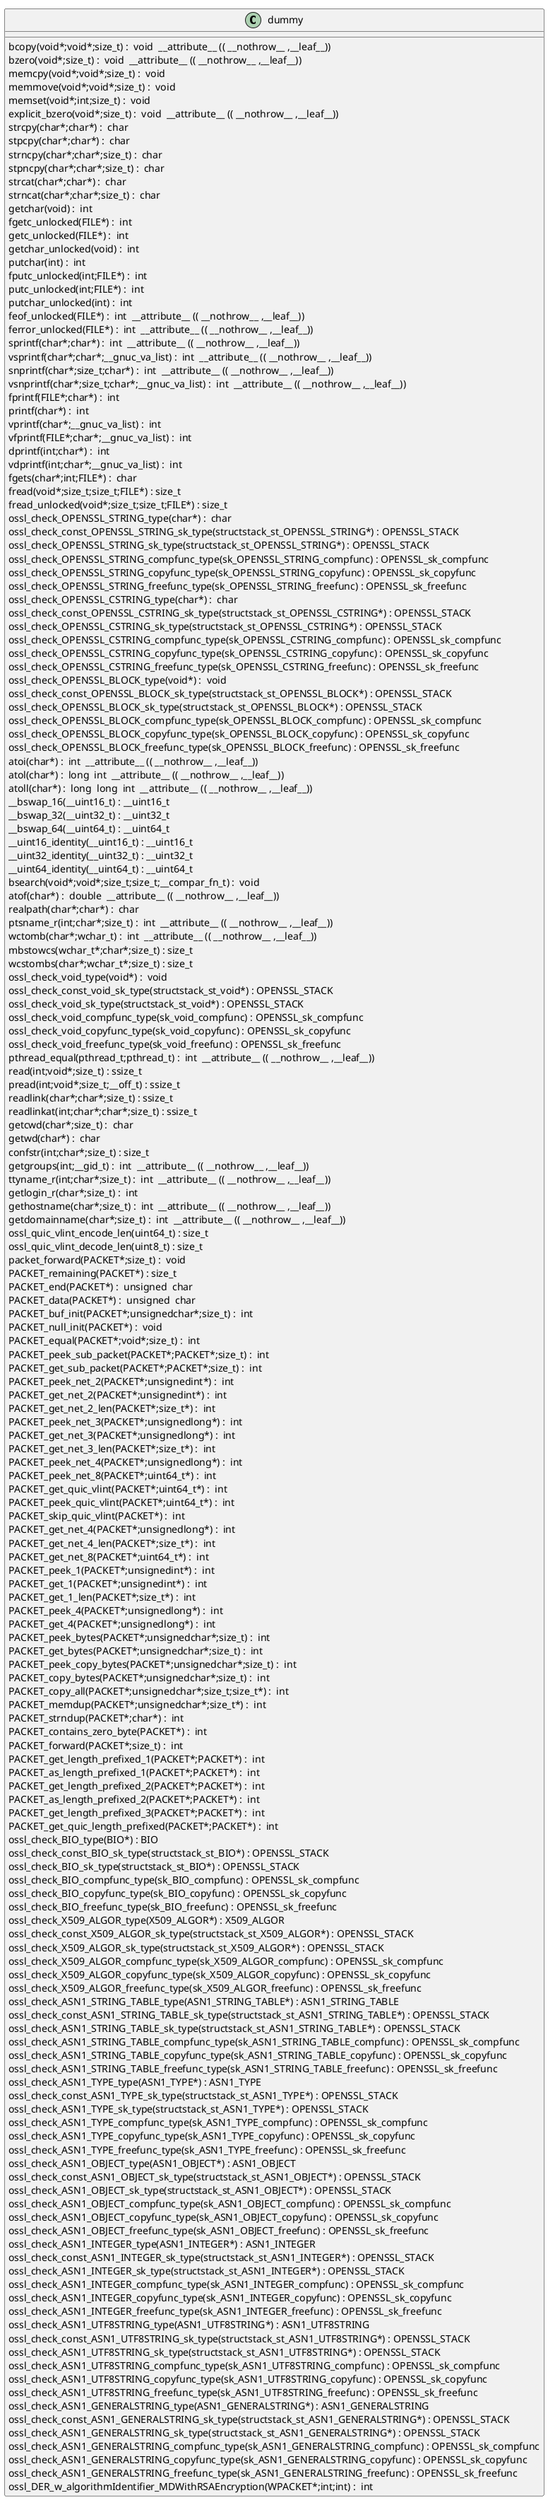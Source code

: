@startuml
!pragma layout smetana
class dummy {
bcopy(void*;void*;size_t) :  void  __attribute__ (( __nothrow__ ,__leaf__)) [[[./../../../.././qc/providers/common/der/der_rsa_sig.c.html#306]]]
bzero(void*;size_t) :  void  __attribute__ (( __nothrow__ ,__leaf__)) [[[./../../../.././qc/providers/common/der/der_rsa_sig.c.html#313]]]
memcpy(void*;void*;size_t) :  void  [[[./../../../.././qc/providers/common/der/der_rsa_sig.c.html#354]]]
memmove(void*;void*;size_t) :  void  [[[./../../../.././qc/providers/common/der/der_rsa_sig.c.html#362]]]
memset(void*;int;size_t) :  void  [[[./../../../.././qc/providers/common/der/der_rsa_sig.c.html#369]]]
explicit_bzero(void*;size_t) :  void  __attribute__ (( __nothrow__ ,__leaf__)) [[[./../../../.././qc/providers/common/der/der_rsa_sig.c.html#382]]]
strcpy(char*;char*) :  char  [[[./../../../.././qc/providers/common/der/der_rsa_sig.c.html#389]]]
stpcpy(char*;char*) :  char  [[[./../../../.././qc/providers/common/der/der_rsa_sig.c.html#396]]]
strncpy(char*;char*;size_t) :  char  [[[./../../../.././qc/providers/common/der/der_rsa_sig.c.html#404]]]
stpncpy(char*;char*;size_t) :  char  [[[./../../../.././qc/providers/common/der/der_rsa_sig.c.html#414]]]
strcat(char*;char*) :  char  [[[./../../../.././qc/providers/common/der/der_rsa_sig.c.html#421]]]
strncat(char*;char*;size_t) :  char  [[[./../../../.././qc/providers/common/der/der_rsa_sig.c.html#428]]]
getchar(void) :  int  [[[./../../../.././qc/providers/common/der/der_rsa_sig.c.html#1301]]]
fgetc_unlocked(FILE*) :  int  [[[./../../../.././qc/providers/common/der/der_rsa_sig.c.html#1310]]]
getc_unlocked(FILE*) :  int  [[[./../../../.././qc/providers/common/der/der_rsa_sig.c.html#1320]]]
getchar_unlocked(void) :  int  [[[./../../../.././qc/providers/common/der/der_rsa_sig.c.html#1327]]]
putchar(int) :  int  [[[./../../../.././qc/providers/common/der/der_rsa_sig.c.html#1336]]]
fputc_unlocked(int;FILE*) :  int  [[[./../../../.././qc/providers/common/der/der_rsa_sig.c.html#1345]]]
putc_unlocked(int;FILE*) :  int  [[[./../../../.././qc/providers/common/der/der_rsa_sig.c.html#1355]]]
putchar_unlocked(int) :  int  [[[./../../../.././qc/providers/common/der/der_rsa_sig.c.html#1362]]]
feof_unlocked(FILE*) :  int  __attribute__ (( __nothrow__ ,__leaf__)) [[[./../../../.././qc/providers/common/der/der_rsa_sig.c.html#1368]]]
ferror_unlocked(FILE*) :  int  __attribute__ (( __nothrow__ ,__leaf__)) [[[./../../../.././qc/providers/common/der/der_rsa_sig.c.html#1375]]]
sprintf(char*;char*) :  int  __attribute__ (( __nothrow__ ,__leaf__)) [[[./../../../.././qc/providers/common/der/der_rsa_sig.c.html#1394]]]
vsprintf(char*;char*;__gnuc_va_list) :  int  __attribute__ (( __nothrow__ ,__leaf__)) [[[./../../../.././qc/providers/common/der/der_rsa_sig.c.html#1407]]]
snprintf(char*;size_t;char*) :  int  __attribute__ (( __nothrow__ ,__leaf__)) [[[./../../../.././qc/providers/common/der/der_rsa_sig.c.html#1426]]]
vsnprintf(char*;size_t;char*;__gnuc_va_list) :  int  __attribute__ (( __nothrow__ ,__leaf__)) [[[./../../../.././qc/providers/common/der/der_rsa_sig.c.html#1440]]]
fprintf(FILE*;char*) :  int  [[[./../../../.././qc/providers/common/der/der_rsa_sig.c.html#1461]]]
printf(char*) :  int  [[[./../../../.././qc/providers/common/der/der_rsa_sig.c.html#1468]]]
vprintf(char*;__gnuc_va_list) :  int  [[[./../../../.././qc/providers/common/der/der_rsa_sig.c.html#1480]]]
vfprintf(FILE*;char*;__gnuc_va_list) :  int  [[[./../../../.././qc/providers/common/der/der_rsa_sig.c.html#1490]]]
dprintf(int;char*) :  int  [[[./../../../.././qc/providers/common/der/der_rsa_sig.c.html#1505]]]
vdprintf(int;char*;__gnuc_va_list) :  int  [[[./../../../.././qc/providers/common/der/der_rsa_sig.c.html#1516]]]
fgets(char*;int;FILE*) :  char  [[[./../../../.././qc/providers/common/der/der_rsa_sig.c.html#1535]]]
fread(void*;size_t;size_t;FILE*) : size_t [[[./../../../.././qc/providers/common/der/der_rsa_sig.c.html#1561]]]
fread_unlocked(void*;size_t;size_t;FILE*) : size_t [[[./../../../.././qc/providers/common/der/der_rsa_sig.c.html#1588]]]
ossl_check_OPENSSL_STRING_type(char*) :  char  [[[./../../../.././qc/providers/common/der/der_rsa_sig.c.html#1741]]]
ossl_check_const_OPENSSL_STRING_sk_type(structstack_st_OPENSSL_STRING*) : OPENSSL_STACK [[[./../../../.././qc/providers/common/der/der_rsa_sig.c.html#1741]]]
ossl_check_OPENSSL_STRING_sk_type(structstack_st_OPENSSL_STRING*) : OPENSSL_STACK [[[./../../../.././qc/providers/common/der/der_rsa_sig.c.html#1741]]]
ossl_check_OPENSSL_STRING_compfunc_type(sk_OPENSSL_STRING_compfunc) : OPENSSL_sk_compfunc [[[./../../../.././qc/providers/common/der/der_rsa_sig.c.html#1741]]]
ossl_check_OPENSSL_STRING_copyfunc_type(sk_OPENSSL_STRING_copyfunc) : OPENSSL_sk_copyfunc [[[./../../../.././qc/providers/common/der/der_rsa_sig.c.html#1741]]]
ossl_check_OPENSSL_STRING_freefunc_type(sk_OPENSSL_STRING_freefunc) : OPENSSL_sk_freefunc [[[./../../../.././qc/providers/common/der/der_rsa_sig.c.html#1741]]]
ossl_check_OPENSSL_CSTRING_type(char*) :  char  [[[./../../../.././qc/providers/common/der/der_rsa_sig.c.html#1743]]]
ossl_check_const_OPENSSL_CSTRING_sk_type(structstack_st_OPENSSL_CSTRING*) : OPENSSL_STACK [[[./../../../.././qc/providers/common/der/der_rsa_sig.c.html#1743]]]
ossl_check_OPENSSL_CSTRING_sk_type(structstack_st_OPENSSL_CSTRING*) : OPENSSL_STACK [[[./../../../.././qc/providers/common/der/der_rsa_sig.c.html#1743]]]
ossl_check_OPENSSL_CSTRING_compfunc_type(sk_OPENSSL_CSTRING_compfunc) : OPENSSL_sk_compfunc [[[./../../../.././qc/providers/common/der/der_rsa_sig.c.html#1743]]]
ossl_check_OPENSSL_CSTRING_copyfunc_type(sk_OPENSSL_CSTRING_copyfunc) : OPENSSL_sk_copyfunc [[[./../../../.././qc/providers/common/der/der_rsa_sig.c.html#1743]]]
ossl_check_OPENSSL_CSTRING_freefunc_type(sk_OPENSSL_CSTRING_freefunc) : OPENSSL_sk_freefunc [[[./../../../.././qc/providers/common/der/der_rsa_sig.c.html#1743]]]
ossl_check_OPENSSL_BLOCK_type(void*) :  void  [[[./../../../.././qc/providers/common/der/der_rsa_sig.c.html#1746]]]
ossl_check_const_OPENSSL_BLOCK_sk_type(structstack_st_OPENSSL_BLOCK*) : OPENSSL_STACK [[[./../../../.././qc/providers/common/der/der_rsa_sig.c.html#1746]]]
ossl_check_OPENSSL_BLOCK_sk_type(structstack_st_OPENSSL_BLOCK*) : OPENSSL_STACK [[[./../../../.././qc/providers/common/der/der_rsa_sig.c.html#1746]]]
ossl_check_OPENSSL_BLOCK_compfunc_type(sk_OPENSSL_BLOCK_compfunc) : OPENSSL_sk_compfunc [[[./../../../.././qc/providers/common/der/der_rsa_sig.c.html#1746]]]
ossl_check_OPENSSL_BLOCK_copyfunc_type(sk_OPENSSL_BLOCK_copyfunc) : OPENSSL_sk_copyfunc [[[./../../../.././qc/providers/common/der/der_rsa_sig.c.html#1746]]]
ossl_check_OPENSSL_BLOCK_freefunc_type(sk_OPENSSL_BLOCK_freefunc) : OPENSSL_sk_freefunc [[[./../../../.././qc/providers/common/der/der_rsa_sig.c.html#1746]]]
atoi(char*) :  int  __attribute__ (( __nothrow__ ,__leaf__)) [[[./../../../.././qc/providers/common/der/der_rsa_sig.c.html#2056]]]
atol(char*) :  long  int  __attribute__ (( __nothrow__ ,__leaf__)) [[[./../../../.././qc/providers/common/der/der_rsa_sig.c.html#2061]]]
atoll(char*) :  long  long  int  __attribute__ (( __nothrow__ ,__leaf__)) [[[./../../../.././qc/providers/common/der/der_rsa_sig.c.html#2068]]]
__bswap_16(__uint16_t) : __uint16_t [[[./../../../.././qc/providers/common/der/der_rsa_sig.c.html#2215]]]
__bswap_32(__uint32_t) : __uint32_t [[[./../../../.././qc/providers/common/der/der_rsa_sig.c.html#2230]]]
__bswap_64(__uint64_t) : __uint64_t [[[./../../../.././qc/providers/common/der/der_rsa_sig.c.html#2240]]]
__uint16_identity(__uint16_t) : __uint16_t [[[./../../../.././qc/providers/common/der/der_rsa_sig.c.html#2252]]]
__uint32_identity(__uint32_t) : __uint32_t [[[./../../../.././qc/providers/common/der/der_rsa_sig.c.html#2258]]]
__uint64_identity(__uint64_t) : __uint64_t [[[./../../../.././qc/providers/common/der/der_rsa_sig.c.html#2264]]]
bsearch(void*;void*;size_t;size_t;__compar_fn_t) :  void  [[[./../../../.././qc/providers/common/der/der_rsa_sig.c.html#2932]]]
atof(char*) :  double  __attribute__ (( __nothrow__ ,__leaf__)) [[[./../../../.././qc/providers/common/der/der_rsa_sig.c.html#1]]]
realpath(char*;char*) :  char  [[[./../../../.././qc/providers/common/der/der_rsa_sig.c.html#1]]]
ptsname_r(int;char*;size_t) :  int  __attribute__ (( __nothrow__ ,__leaf__)) [[[./../../../.././qc/providers/common/der/der_rsa_sig.c.html#1]]]
wctomb(char*;wchar_t) :  int  __attribute__ (( __nothrow__ ,__leaf__)) [[[./../../../.././qc/providers/common/der/der_rsa_sig.c.html#1]]]
mbstowcs(wchar_t*;char*;size_t) : size_t [[[./../../../.././qc/providers/common/der/der_rsa_sig.c.html#1]]]
wcstombs(char*;wchar_t*;size_t) : size_t [[[./../../../.././qc/providers/common/der/der_rsa_sig.c.html#1]]]
ossl_check_void_type(void*) :  void  [[[./../../../.././qc/providers/common/der/der_rsa_sig.c.html#1]]]
ossl_check_const_void_sk_type(structstack_st_void*) : OPENSSL_STACK [[[./../../../.././qc/providers/common/der/der_rsa_sig.c.html#1]]]
ossl_check_void_sk_type(structstack_st_void*) : OPENSSL_STACK [[[./../../../.././qc/providers/common/der/der_rsa_sig.c.html#1]]]
ossl_check_void_compfunc_type(sk_void_compfunc) : OPENSSL_sk_compfunc [[[./../../../.././qc/providers/common/der/der_rsa_sig.c.html#1]]]
ossl_check_void_copyfunc_type(sk_void_copyfunc) : OPENSSL_sk_copyfunc [[[./../../../.././qc/providers/common/der/der_rsa_sig.c.html#1]]]
ossl_check_void_freefunc_type(sk_void_freefunc) : OPENSSL_sk_freefunc [[[./../../../.././qc/providers/common/der/der_rsa_sig.c.html#1]]]
pthread_equal(pthread_t;pthread_t) :  int  __attribute__ (( __nothrow__ ,__leaf__)) [[[./../../../.././qc/providers/common/der/der_rsa_sig.c.html#1]]]
read(int;void*;size_t) : ssize_t [[[./../../../.././qc/providers/common/der/der_rsa_sig.c.html#1]]]
pread(int;void*;size_t;__off_t) : ssize_t [[[./../../../.././qc/providers/common/der/der_rsa_sig.c.html#1]]]
readlink(char*;char*;size_t) : ssize_t [[[./../../../.././qc/providers/common/der/der_rsa_sig.c.html#1]]]
readlinkat(int;char*;char*;size_t) : ssize_t [[[./../../../.././qc/providers/common/der/der_rsa_sig.c.html#1]]]
getcwd(char*;size_t) :  char  [[[./../../../.././qc/providers/common/der/der_rsa_sig.c.html#1]]]
getwd(char*) :  char  [[[./../../../.././qc/providers/common/der/der_rsa_sig.c.html#1]]]
confstr(int;char*;size_t) : size_t [[[./../../../.././qc/providers/common/der/der_rsa_sig.c.html#1]]]
getgroups(int;__gid_t) :  int  __attribute__ (( __nothrow__ ,__leaf__)) [[[./../../../.././qc/providers/common/der/der_rsa_sig.c.html#1]]]
ttyname_r(int;char*;size_t) :  int  __attribute__ (( __nothrow__ ,__leaf__)) [[[./../../../.././qc/providers/common/der/der_rsa_sig.c.html#1]]]
getlogin_r(char*;size_t) :  int  [[[./../../../.././qc/providers/common/der/der_rsa_sig.c.html#1]]]
gethostname(char*;size_t) :  int  __attribute__ (( __nothrow__ ,__leaf__)) [[[./../../../.././qc/providers/common/der/der_rsa_sig.c.html#1]]]
getdomainname(char*;size_t) :  int  __attribute__ (( __nothrow__ ,__leaf__)) [[[./../../../.././qc/providers/common/der/der_rsa_sig.c.html#1]]]
ossl_quic_vlint_encode_len(uint64_t) : size_t [[[./../../../.././qc/providers/common/der/der_rsa_sig.c.html#1]]]
ossl_quic_vlint_decode_len(uint8_t) : size_t [[[./../../../.././qc/providers/common/der/der_rsa_sig.c.html#1]]]
packet_forward(PACKET*;size_t) :  void  [[[./../../../.././qc/providers/common/der/der_rsa_sig.c.html#1]]]
PACKET_remaining(PACKET*) : size_t [[[./../../../.././qc/providers/common/der/der_rsa_sig.c.html#1]]]
PACKET_end(PACKET*) :  unsigned  char  [[[./../../../.././qc/providers/common/der/der_rsa_sig.c.html#1]]]
PACKET_data(PACKET*) :  unsigned  char  [[[./../../../.././qc/providers/common/der/der_rsa_sig.c.html#1]]]
PACKET_buf_init(PACKET*;unsignedchar*;size_t) :  int  [[[./../../../.././qc/providers/common/der/der_rsa_sig.c.html#1]]]
PACKET_null_init(PACKET*) :  void  [[[./../../../.././qc/providers/common/der/der_rsa_sig.c.html#1]]]
PACKET_equal(PACKET*;void*;size_t) :  int  [[[./../../../.././qc/providers/common/der/der_rsa_sig.c.html#1]]]
PACKET_peek_sub_packet(PACKET*;PACKET*;size_t) :  int  [[[./../../../.././qc/providers/common/der/der_rsa_sig.c.html#1]]]
PACKET_get_sub_packet(PACKET*;PACKET*;size_t) :  int  [[[./../../../.././qc/providers/common/der/der_rsa_sig.c.html#1]]]
PACKET_peek_net_2(PACKET*;unsignedint*) :  int  [[[./../../../.././qc/providers/common/der/der_rsa_sig.c.html#1]]]
PACKET_get_net_2(PACKET*;unsignedint*) :  int  [[[./../../../.././qc/providers/common/der/der_rsa_sig.c.html#1]]]
PACKET_get_net_2_len(PACKET*;size_t*) :  int  [[[./../../../.././qc/providers/common/der/der_rsa_sig.c.html#1]]]
PACKET_peek_net_3(PACKET*;unsignedlong*) :  int  [[[./../../../.././qc/providers/common/der/der_rsa_sig.c.html#1]]]
PACKET_get_net_3(PACKET*;unsignedlong*) :  int  [[[./../../../.././qc/providers/common/der/der_rsa_sig.c.html#1]]]
PACKET_get_net_3_len(PACKET*;size_t*) :  int  [[[./../../../.././qc/providers/common/der/der_rsa_sig.c.html#1]]]
PACKET_peek_net_4(PACKET*;unsignedlong*) :  int  [[[./../../../.././qc/providers/common/der/der_rsa_sig.c.html#1]]]
PACKET_peek_net_8(PACKET*;uint64_t*) :  int  [[[./../../../.././qc/providers/common/der/der_rsa_sig.c.html#1]]]
PACKET_get_quic_vlint(PACKET*;uint64_t*) :  int  [[[./../../../.././qc/providers/common/der/der_rsa_sig.c.html#1]]]
PACKET_peek_quic_vlint(PACKET*;uint64_t*) :  int  [[[./../../../.././qc/providers/common/der/der_rsa_sig.c.html#1]]]
PACKET_skip_quic_vlint(PACKET*) :  int  [[[./../../../.././qc/providers/common/der/der_rsa_sig.c.html#1]]]
PACKET_get_net_4(PACKET*;unsignedlong*) :  int  [[[./../../../.././qc/providers/common/der/der_rsa_sig.c.html#1]]]
PACKET_get_net_4_len(PACKET*;size_t*) :  int  [[[./../../../.././qc/providers/common/der/der_rsa_sig.c.html#1]]]
PACKET_get_net_8(PACKET*;uint64_t*) :  int  [[[./../../../.././qc/providers/common/der/der_rsa_sig.c.html#1]]]
PACKET_peek_1(PACKET*;unsignedint*) :  int  [[[./../../../.././qc/providers/common/der/der_rsa_sig.c.html#1]]]
PACKET_get_1(PACKET*;unsignedint*) :  int  [[[./../../../.././qc/providers/common/der/der_rsa_sig.c.html#1]]]
PACKET_get_1_len(PACKET*;size_t*) :  int  [[[./../../../.././qc/providers/common/der/der_rsa_sig.c.html#1]]]
PACKET_peek_4(PACKET*;unsignedlong*) :  int  [[[./../../../.././qc/providers/common/der/der_rsa_sig.c.html#1]]]
PACKET_get_4(PACKET*;unsignedlong*) :  int  [[[./../../../.././qc/providers/common/der/der_rsa_sig.c.html#1]]]
PACKET_peek_bytes(PACKET*;unsignedchar*;size_t) :  int  [[[./../../../.././qc/providers/common/der/der_rsa_sig.c.html#1]]]
PACKET_get_bytes(PACKET*;unsignedchar*;size_t) :  int  [[[./../../../.././qc/providers/common/der/der_rsa_sig.c.html#1]]]
PACKET_peek_copy_bytes(PACKET*;unsignedchar*;size_t) :  int  [[[./../../../.././qc/providers/common/der/der_rsa_sig.c.html#1]]]
PACKET_copy_bytes(PACKET*;unsignedchar*;size_t) :  int  [[[./../../../.././qc/providers/common/der/der_rsa_sig.c.html#1]]]
PACKET_copy_all(PACKET*;unsignedchar*;size_t;size_t*) :  int  [[[./../../../.././qc/providers/common/der/der_rsa_sig.c.html#1]]]
PACKET_memdup(PACKET*;unsignedchar*;size_t*) :  int  [[[./../../../.././qc/providers/common/der/der_rsa_sig.c.html#1]]]
PACKET_strndup(PACKET*;char*) :  int  [[[./../../../.././qc/providers/common/der/der_rsa_sig.c.html#1]]]
PACKET_contains_zero_byte(PACKET*) :  int  [[[./../../../.././qc/providers/common/der/der_rsa_sig.c.html#1]]]
PACKET_forward(PACKET*;size_t) :  int  [[[./../../../.././qc/providers/common/der/der_rsa_sig.c.html#1]]]
PACKET_get_length_prefixed_1(PACKET*;PACKET*) :  int  [[[./../../../.././qc/providers/common/der/der_rsa_sig.c.html#1]]]
PACKET_as_length_prefixed_1(PACKET*;PACKET*) :  int  [[[./../../../.././qc/providers/common/der/der_rsa_sig.c.html#1]]]
PACKET_get_length_prefixed_2(PACKET*;PACKET*) :  int  [[[./../../../.././qc/providers/common/der/der_rsa_sig.c.html#1]]]
PACKET_as_length_prefixed_2(PACKET*;PACKET*) :  int  [[[./../../../.././qc/providers/common/der/der_rsa_sig.c.html#1]]]
PACKET_get_length_prefixed_3(PACKET*;PACKET*) :  int  [[[./../../../.././qc/providers/common/der/der_rsa_sig.c.html#1]]]
PACKET_get_quic_length_prefixed(PACKET*;PACKET*) :  int  [[[./../../../.././qc/providers/common/der/der_rsa_sig.c.html#1]]]
ossl_check_BIO_type(BIO*) : BIO [[[./../../../.././qc/providers/common/der/der_rsa_sig.c.html#1]]]
ossl_check_const_BIO_sk_type(structstack_st_BIO*) : OPENSSL_STACK [[[./../../../.././qc/providers/common/der/der_rsa_sig.c.html#1]]]
ossl_check_BIO_sk_type(structstack_st_BIO*) : OPENSSL_STACK [[[./../../../.././qc/providers/common/der/der_rsa_sig.c.html#1]]]
ossl_check_BIO_compfunc_type(sk_BIO_compfunc) : OPENSSL_sk_compfunc [[[./../../../.././qc/providers/common/der/der_rsa_sig.c.html#1]]]
ossl_check_BIO_copyfunc_type(sk_BIO_copyfunc) : OPENSSL_sk_copyfunc [[[./../../../.././qc/providers/common/der/der_rsa_sig.c.html#1]]]
ossl_check_BIO_freefunc_type(sk_BIO_freefunc) : OPENSSL_sk_freefunc [[[./../../../.././qc/providers/common/der/der_rsa_sig.c.html#1]]]
ossl_check_X509_ALGOR_type(X509_ALGOR*) : X509_ALGOR [[[./../../../.././qc/providers/common/der/der_rsa_sig.c.html#1]]]
ossl_check_const_X509_ALGOR_sk_type(structstack_st_X509_ALGOR*) : OPENSSL_STACK [[[./../../../.././qc/providers/common/der/der_rsa_sig.c.html#1]]]
ossl_check_X509_ALGOR_sk_type(structstack_st_X509_ALGOR*) : OPENSSL_STACK [[[./../../../.././qc/providers/common/der/der_rsa_sig.c.html#1]]]
ossl_check_X509_ALGOR_compfunc_type(sk_X509_ALGOR_compfunc) : OPENSSL_sk_compfunc [[[./../../../.././qc/providers/common/der/der_rsa_sig.c.html#1]]]
ossl_check_X509_ALGOR_copyfunc_type(sk_X509_ALGOR_copyfunc) : OPENSSL_sk_copyfunc [[[./../../../.././qc/providers/common/der/der_rsa_sig.c.html#1]]]
ossl_check_X509_ALGOR_freefunc_type(sk_X509_ALGOR_freefunc) : OPENSSL_sk_freefunc [[[./../../../.././qc/providers/common/der/der_rsa_sig.c.html#1]]]
ossl_check_ASN1_STRING_TABLE_type(ASN1_STRING_TABLE*) : ASN1_STRING_TABLE [[[./../../../.././qc/providers/common/der/der_rsa_sig.c.html#1]]]
ossl_check_const_ASN1_STRING_TABLE_sk_type(structstack_st_ASN1_STRING_TABLE*) : OPENSSL_STACK [[[./../../../.././qc/providers/common/der/der_rsa_sig.c.html#1]]]
ossl_check_ASN1_STRING_TABLE_sk_type(structstack_st_ASN1_STRING_TABLE*) : OPENSSL_STACK [[[./../../../.././qc/providers/common/der/der_rsa_sig.c.html#1]]]
ossl_check_ASN1_STRING_TABLE_compfunc_type(sk_ASN1_STRING_TABLE_compfunc) : OPENSSL_sk_compfunc [[[./../../../.././qc/providers/common/der/der_rsa_sig.c.html#1]]]
ossl_check_ASN1_STRING_TABLE_copyfunc_type(sk_ASN1_STRING_TABLE_copyfunc) : OPENSSL_sk_copyfunc [[[./../../../.././qc/providers/common/der/der_rsa_sig.c.html#1]]]
ossl_check_ASN1_STRING_TABLE_freefunc_type(sk_ASN1_STRING_TABLE_freefunc) : OPENSSL_sk_freefunc [[[./../../../.././qc/providers/common/der/der_rsa_sig.c.html#1]]]
ossl_check_ASN1_TYPE_type(ASN1_TYPE*) : ASN1_TYPE [[[./../../../.././qc/providers/common/der/der_rsa_sig.c.html#1]]]
ossl_check_const_ASN1_TYPE_sk_type(structstack_st_ASN1_TYPE*) : OPENSSL_STACK [[[./../../../.././qc/providers/common/der/der_rsa_sig.c.html#1]]]
ossl_check_ASN1_TYPE_sk_type(structstack_st_ASN1_TYPE*) : OPENSSL_STACK [[[./../../../.././qc/providers/common/der/der_rsa_sig.c.html#1]]]
ossl_check_ASN1_TYPE_compfunc_type(sk_ASN1_TYPE_compfunc) : OPENSSL_sk_compfunc [[[./../../../.././qc/providers/common/der/der_rsa_sig.c.html#1]]]
ossl_check_ASN1_TYPE_copyfunc_type(sk_ASN1_TYPE_copyfunc) : OPENSSL_sk_copyfunc [[[./../../../.././qc/providers/common/der/der_rsa_sig.c.html#1]]]
ossl_check_ASN1_TYPE_freefunc_type(sk_ASN1_TYPE_freefunc) : OPENSSL_sk_freefunc [[[./../../../.././qc/providers/common/der/der_rsa_sig.c.html#1]]]
ossl_check_ASN1_OBJECT_type(ASN1_OBJECT*) : ASN1_OBJECT [[[./../../../.././qc/providers/common/der/der_rsa_sig.c.html#1]]]
ossl_check_const_ASN1_OBJECT_sk_type(structstack_st_ASN1_OBJECT*) : OPENSSL_STACK [[[./../../../.././qc/providers/common/der/der_rsa_sig.c.html#1]]]
ossl_check_ASN1_OBJECT_sk_type(structstack_st_ASN1_OBJECT*) : OPENSSL_STACK [[[./../../../.././qc/providers/common/der/der_rsa_sig.c.html#1]]]
ossl_check_ASN1_OBJECT_compfunc_type(sk_ASN1_OBJECT_compfunc) : OPENSSL_sk_compfunc [[[./../../../.././qc/providers/common/der/der_rsa_sig.c.html#1]]]
ossl_check_ASN1_OBJECT_copyfunc_type(sk_ASN1_OBJECT_copyfunc) : OPENSSL_sk_copyfunc [[[./../../../.././qc/providers/common/der/der_rsa_sig.c.html#1]]]
ossl_check_ASN1_OBJECT_freefunc_type(sk_ASN1_OBJECT_freefunc) : OPENSSL_sk_freefunc [[[./../../../.././qc/providers/common/der/der_rsa_sig.c.html#1]]]
ossl_check_ASN1_INTEGER_type(ASN1_INTEGER*) : ASN1_INTEGER [[[./../../../.././qc/providers/common/der/der_rsa_sig.c.html#1]]]
ossl_check_const_ASN1_INTEGER_sk_type(structstack_st_ASN1_INTEGER*) : OPENSSL_STACK [[[./../../../.././qc/providers/common/der/der_rsa_sig.c.html#1]]]
ossl_check_ASN1_INTEGER_sk_type(structstack_st_ASN1_INTEGER*) : OPENSSL_STACK [[[./../../../.././qc/providers/common/der/der_rsa_sig.c.html#1]]]
ossl_check_ASN1_INTEGER_compfunc_type(sk_ASN1_INTEGER_compfunc) : OPENSSL_sk_compfunc [[[./../../../.././qc/providers/common/der/der_rsa_sig.c.html#1]]]
ossl_check_ASN1_INTEGER_copyfunc_type(sk_ASN1_INTEGER_copyfunc) : OPENSSL_sk_copyfunc [[[./../../../.././qc/providers/common/der/der_rsa_sig.c.html#1]]]
ossl_check_ASN1_INTEGER_freefunc_type(sk_ASN1_INTEGER_freefunc) : OPENSSL_sk_freefunc [[[./../../../.././qc/providers/common/der/der_rsa_sig.c.html#1]]]
ossl_check_ASN1_UTF8STRING_type(ASN1_UTF8STRING*) : ASN1_UTF8STRING [[[./../../../.././qc/providers/common/der/der_rsa_sig.c.html#1]]]
ossl_check_const_ASN1_UTF8STRING_sk_type(structstack_st_ASN1_UTF8STRING*) : OPENSSL_STACK [[[./../../../.././qc/providers/common/der/der_rsa_sig.c.html#1]]]
ossl_check_ASN1_UTF8STRING_sk_type(structstack_st_ASN1_UTF8STRING*) : OPENSSL_STACK [[[./../../../.././qc/providers/common/der/der_rsa_sig.c.html#1]]]
ossl_check_ASN1_UTF8STRING_compfunc_type(sk_ASN1_UTF8STRING_compfunc) : OPENSSL_sk_compfunc [[[./../../../.././qc/providers/common/der/der_rsa_sig.c.html#1]]]
ossl_check_ASN1_UTF8STRING_copyfunc_type(sk_ASN1_UTF8STRING_copyfunc) : OPENSSL_sk_copyfunc [[[./../../../.././qc/providers/common/der/der_rsa_sig.c.html#1]]]
ossl_check_ASN1_UTF8STRING_freefunc_type(sk_ASN1_UTF8STRING_freefunc) : OPENSSL_sk_freefunc [[[./../../../.././qc/providers/common/der/der_rsa_sig.c.html#1]]]
ossl_check_ASN1_GENERALSTRING_type(ASN1_GENERALSTRING*) : ASN1_GENERALSTRING [[[./../../../.././qc/providers/common/der/der_rsa_sig.c.html#1]]]
ossl_check_const_ASN1_GENERALSTRING_sk_type(structstack_st_ASN1_GENERALSTRING*) : OPENSSL_STACK [[[./../../../.././qc/providers/common/der/der_rsa_sig.c.html#1]]]
ossl_check_ASN1_GENERALSTRING_sk_type(structstack_st_ASN1_GENERALSTRING*) : OPENSSL_STACK [[[./../../../.././qc/providers/common/der/der_rsa_sig.c.html#1]]]
ossl_check_ASN1_GENERALSTRING_compfunc_type(sk_ASN1_GENERALSTRING_compfunc) : OPENSSL_sk_compfunc [[[./../../../.././qc/providers/common/der/der_rsa_sig.c.html#1]]]
ossl_check_ASN1_GENERALSTRING_copyfunc_type(sk_ASN1_GENERALSTRING_copyfunc) : OPENSSL_sk_copyfunc [[[./../../../.././qc/providers/common/der/der_rsa_sig.c.html#1]]]
ossl_check_ASN1_GENERALSTRING_freefunc_type(sk_ASN1_GENERALSTRING_freefunc) : OPENSSL_sk_freefunc [[[./../../../.././qc/providers/common/der/der_rsa_sig.c.html#1]]]
ossl_DER_w_algorithmIdentifier_MDWithRSAEncryption(WPACKET*;int;int) :  int  [[[./../../../.././qc/providers/common/der/der_rsa_sig.c.html#1]]]
} 
@enduml

